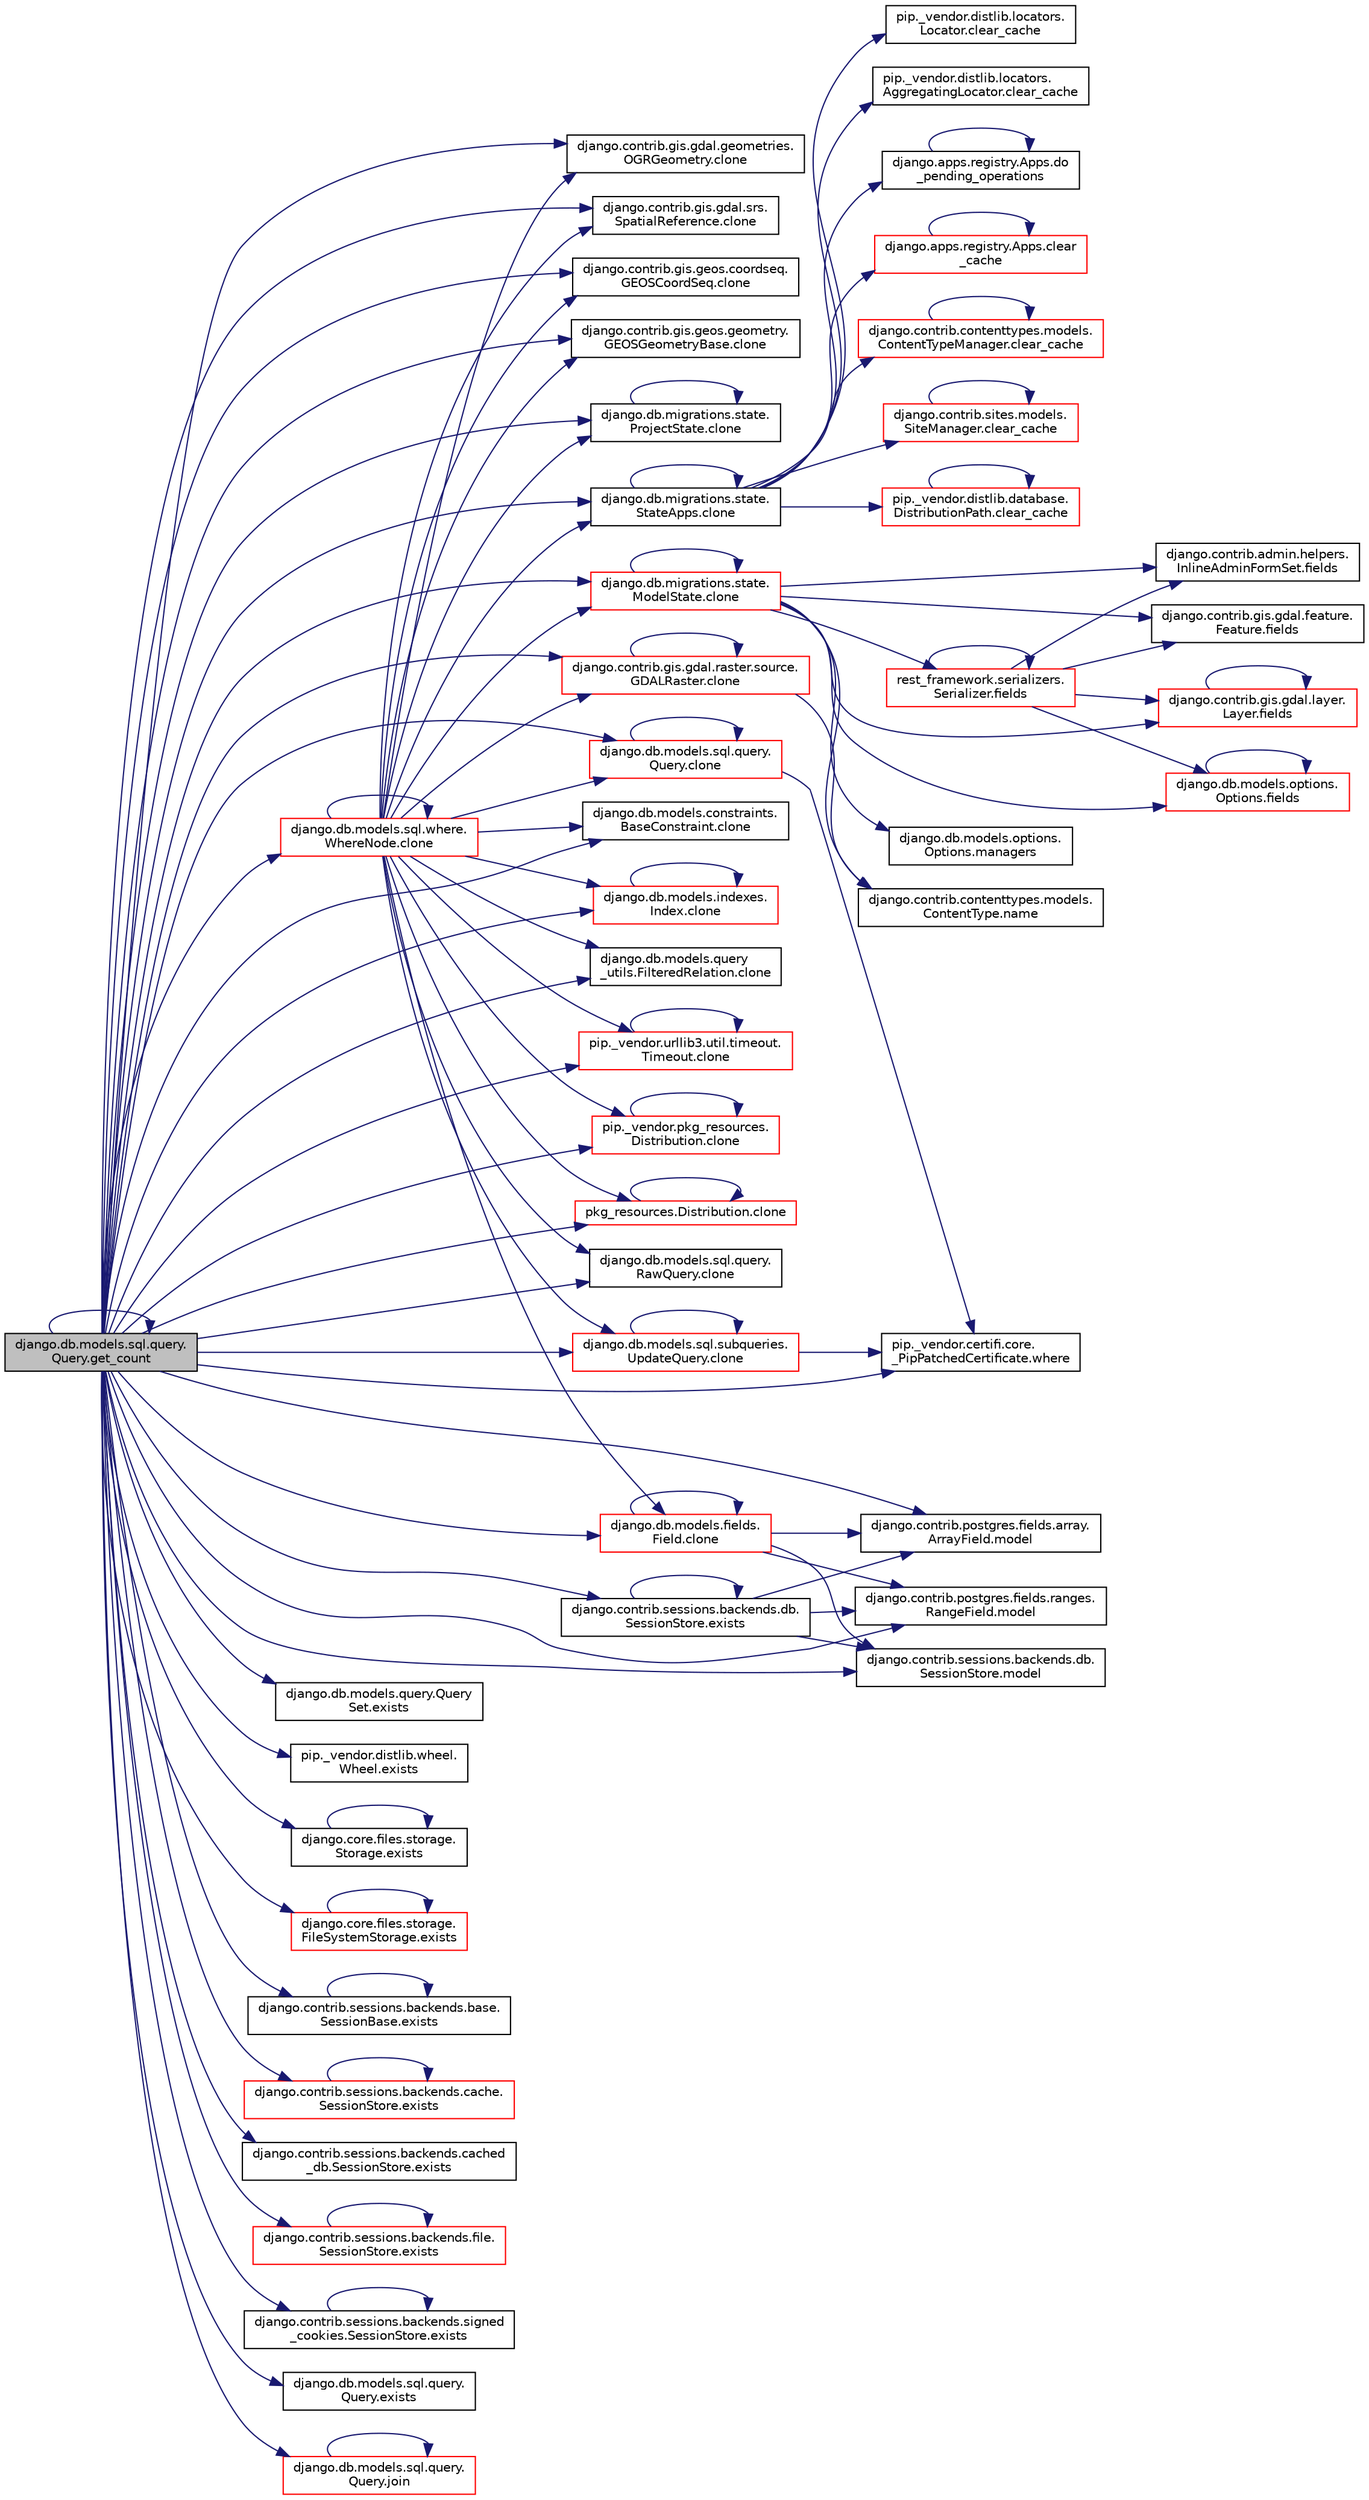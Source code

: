 digraph "django.db.models.sql.query.Query.get_count"
{
 // LATEX_PDF_SIZE
  edge [fontname="Helvetica",fontsize="10",labelfontname="Helvetica",labelfontsize="10"];
  node [fontname="Helvetica",fontsize="10",shape=record];
  rankdir="LR";
  Node1 [label="django.db.models.sql.query.\lQuery.get_count",height=0.2,width=0.4,color="black", fillcolor="grey75", style="filled", fontcolor="black",tooltip=" "];
  Node1 -> Node2 [color="midnightblue",fontsize="10",style="solid",fontname="Helvetica"];
  Node2 [label="django.contrib.gis.gdal.geometries.\lOGRGeometry.clone",height=0.2,width=0.4,color="black", fillcolor="white", style="filled",URL="$dd/d78/classdjango_1_1contrib_1_1gis_1_1gdal_1_1geometries_1_1_o_g_r_geometry.html#aa632a5e07e0facf26b59c993c332b863",tooltip=" "];
  Node1 -> Node3 [color="midnightblue",fontsize="10",style="solid",fontname="Helvetica"];
  Node3 [label="django.contrib.gis.gdal.srs.\lSpatialReference.clone",height=0.2,width=0.4,color="black", fillcolor="white", style="filled",URL="$d7/dda/classdjango_1_1contrib_1_1gis_1_1gdal_1_1srs_1_1_spatial_reference.html#ab518a573c006e7fd51d3c611f1e3d5d1",tooltip=" "];
  Node1 -> Node4 [color="midnightblue",fontsize="10",style="solid",fontname="Helvetica"];
  Node4 [label="django.contrib.gis.geos.coordseq.\lGEOSCoordSeq.clone",height=0.2,width=0.4,color="black", fillcolor="white", style="filled",URL="$d5/d0c/classdjango_1_1contrib_1_1gis_1_1geos_1_1coordseq_1_1_g_e_o_s_coord_seq.html#aa6bb2cfdaa60bf19cc387c4ab5747e79",tooltip=" "];
  Node1 -> Node5 [color="midnightblue",fontsize="10",style="solid",fontname="Helvetica"];
  Node5 [label="django.contrib.gis.geos.geometry.\lGEOSGeometryBase.clone",height=0.2,width=0.4,color="black", fillcolor="white", style="filled",URL="$d0/d97/classdjango_1_1contrib_1_1gis_1_1geos_1_1geometry_1_1_g_e_o_s_geometry_base.html#aaf92d5e776a1fedcb39b52a36e4dabb1",tooltip=" "];
  Node1 -> Node6 [color="midnightblue",fontsize="10",style="solid",fontname="Helvetica"];
  Node6 [label="django.db.migrations.state.\lProjectState.clone",height=0.2,width=0.4,color="black", fillcolor="white", style="filled",URL="$de/db2/classdjango_1_1db_1_1migrations_1_1state_1_1_project_state.html#a22b8c0c95a34494529722755f2f7fb08",tooltip=" "];
  Node6 -> Node6 [color="midnightblue",fontsize="10",style="solid",fontname="Helvetica"];
  Node1 -> Node7 [color="midnightblue",fontsize="10",style="solid",fontname="Helvetica"];
  Node7 [label="django.db.migrations.state.\lStateApps.clone",height=0.2,width=0.4,color="black", fillcolor="white", style="filled",URL="$d3/d9a/classdjango_1_1db_1_1migrations_1_1state_1_1_state_apps.html#a821944752bc7080daff8c38bb20e3943",tooltip=" "];
  Node7 -> Node8 [color="midnightblue",fontsize="10",style="solid",fontname="Helvetica"];
  Node8 [label="django.apps.registry.Apps.clear\l_cache",height=0.2,width=0.4,color="red", fillcolor="white", style="filled",URL="$d8/d34/classdjango_1_1apps_1_1registry_1_1_apps.html#a3dabf3bb1475c2e1ce598cf59420d96c",tooltip=" "];
  Node8 -> Node8 [color="midnightblue",fontsize="10",style="solid",fontname="Helvetica"];
  Node7 -> Node114 [color="midnightblue",fontsize="10",style="solid",fontname="Helvetica"];
  Node114 [label="django.contrib.contenttypes.models.\lContentTypeManager.clear_cache",height=0.2,width=0.4,color="red", fillcolor="white", style="filled",URL="$d0/dbc/classdjango_1_1contrib_1_1contenttypes_1_1models_1_1_content_type_manager.html#a8c0e3cd09eab9f713c1f4d2dda32d97c",tooltip=" "];
  Node114 -> Node114 [color="midnightblue",fontsize="10",style="solid",fontname="Helvetica"];
  Node7 -> Node116 [color="midnightblue",fontsize="10",style="solid",fontname="Helvetica"];
  Node116 [label="django.contrib.sites.models.\lSiteManager.clear_cache",height=0.2,width=0.4,color="red", fillcolor="white", style="filled",URL="$d9/d9e/classdjango_1_1contrib_1_1sites_1_1models_1_1_site_manager.html#add1b963e98668e941563915da7a3c99f",tooltip=" "];
  Node116 -> Node116 [color="midnightblue",fontsize="10",style="solid",fontname="Helvetica"];
  Node7 -> Node5527 [color="midnightblue",fontsize="10",style="solid",fontname="Helvetica"];
  Node5527 [label="pip._vendor.distlib.database.\lDistributionPath.clear_cache",height=0.2,width=0.4,color="red", fillcolor="white", style="filled",URL="$d3/d8a/classpip_1_1__vendor_1_1distlib_1_1database_1_1_distribution_path.html#a576c17cc01238d807b4cc7b833001b0b",tooltip=" "];
  Node5527 -> Node5527 [color="midnightblue",fontsize="10",style="solid",fontname="Helvetica"];
  Node7 -> Node5529 [color="midnightblue",fontsize="10",style="solid",fontname="Helvetica"];
  Node5529 [label="pip._vendor.distlib.locators.\lLocator.clear_cache",height=0.2,width=0.4,color="black", fillcolor="white", style="filled",URL="$df/dda/classpip_1_1__vendor_1_1distlib_1_1locators_1_1_locator.html#aa8e1b24125b3cecddfa873c5ded5f3bb",tooltip=" "];
  Node7 -> Node5530 [color="midnightblue",fontsize="10",style="solid",fontname="Helvetica"];
  Node5530 [label="pip._vendor.distlib.locators.\lAggregatingLocator.clear_cache",height=0.2,width=0.4,color="black", fillcolor="white", style="filled",URL="$d3/de8/classpip_1_1__vendor_1_1distlib_1_1locators_1_1_aggregating_locator.html#a937d4d11aa45376977d68da1656ae82a",tooltip=" "];
  Node7 -> Node7 [color="midnightblue",fontsize="10",style="solid",fontname="Helvetica"];
  Node7 -> Node5531 [color="midnightblue",fontsize="10",style="solid",fontname="Helvetica"];
  Node5531 [label="django.apps.registry.Apps.do\l_pending_operations",height=0.2,width=0.4,color="black", fillcolor="white", style="filled",URL="$d8/d34/classdjango_1_1apps_1_1registry_1_1_apps.html#a4e7a349e650b3d4b0b70ce5554f59ed2",tooltip=" "];
  Node5531 -> Node5531 [color="midnightblue",fontsize="10",style="solid",fontname="Helvetica"];
  Node1 -> Node1520 [color="midnightblue",fontsize="10",style="solid",fontname="Helvetica"];
  Node1520 [label="django.db.migrations.state.\lModelState.clone",height=0.2,width=0.4,color="red", fillcolor="white", style="filled",URL="$d1/d62/classdjango_1_1db_1_1migrations_1_1state_1_1_model_state.html#ab5feb03ae6d22923dd5029a5cfb8abb0",tooltip=" "];
  Node1520 -> Node1520 [color="midnightblue",fontsize="10",style="solid",fontname="Helvetica"];
  Node1520 -> Node701 [color="midnightblue",fontsize="10",style="solid",fontname="Helvetica"];
  Node701 [label="django.contrib.admin.helpers.\lInlineAdminFormSet.fields",height=0.2,width=0.4,color="black", fillcolor="white", style="filled",URL="$db/d43/classdjango_1_1contrib_1_1admin_1_1helpers_1_1_inline_admin_form_set.html#a05da4b8d8905c6773882ad9d9219e56f",tooltip=" "];
  Node1520 -> Node702 [color="midnightblue",fontsize="10",style="solid",fontname="Helvetica"];
  Node702 [label="django.contrib.gis.gdal.feature.\lFeature.fields",height=0.2,width=0.4,color="black", fillcolor="white", style="filled",URL="$db/d34/classdjango_1_1contrib_1_1gis_1_1gdal_1_1feature_1_1_feature.html#a8cfc80966af7ca71369fc1b2c511f7d2",tooltip=" "];
  Node1520 -> Node703 [color="midnightblue",fontsize="10",style="solid",fontname="Helvetica"];
  Node703 [label="django.contrib.gis.gdal.layer.\lLayer.fields",height=0.2,width=0.4,color="red", fillcolor="white", style="filled",URL="$d9/d84/classdjango_1_1contrib_1_1gis_1_1gdal_1_1layer_1_1_layer.html#a6343afa888079fc224c68c4d69d0ae4c",tooltip=" "];
  Node703 -> Node703 [color="midnightblue",fontsize="10",style="solid",fontname="Helvetica"];
  Node1520 -> Node706 [color="midnightblue",fontsize="10",style="solid",fontname="Helvetica"];
  Node706 [label="django.db.models.options.\lOptions.fields",height=0.2,width=0.4,color="red", fillcolor="white", style="filled",URL="$d4/d60/classdjango_1_1db_1_1models_1_1options_1_1_options.html#aad34b611171b74c47280b50bd350a7b5",tooltip=" "];
  Node706 -> Node706 [color="midnightblue",fontsize="10",style="solid",fontname="Helvetica"];
  Node1520 -> Node711 [color="midnightblue",fontsize="10",style="solid",fontname="Helvetica"];
  Node711 [label="rest_framework.serializers.\lSerializer.fields",height=0.2,width=0.4,color="red", fillcolor="white", style="filled",URL="$de/daf/classrest__framework_1_1serializers_1_1_serializer.html#a304b94e9bf70334bb75af37586bb82fd",tooltip=" "];
  Node711 -> Node701 [color="midnightblue",fontsize="10",style="solid",fontname="Helvetica"];
  Node711 -> Node702 [color="midnightblue",fontsize="10",style="solid",fontname="Helvetica"];
  Node711 -> Node703 [color="midnightblue",fontsize="10",style="solid",fontname="Helvetica"];
  Node711 -> Node706 [color="midnightblue",fontsize="10",style="solid",fontname="Helvetica"];
  Node711 -> Node711 [color="midnightblue",fontsize="10",style="solid",fontname="Helvetica"];
  Node1520 -> Node1521 [color="midnightblue",fontsize="10",style="solid",fontname="Helvetica"];
  Node1521 [label="django.db.models.options.\lOptions.managers",height=0.2,width=0.4,color="black", fillcolor="white", style="filled",URL="$d4/d60/classdjango_1_1db_1_1models_1_1options_1_1_options.html#a3d55917fed78a04df630be722037235f",tooltip=" "];
  Node1520 -> Node11 [color="midnightblue",fontsize="10",style="solid",fontname="Helvetica"];
  Node11 [label="django.contrib.contenttypes.models.\lContentType.name",height=0.2,width=0.4,color="black", fillcolor="white", style="filled",URL="$d6/d20/classdjango_1_1contrib_1_1contenttypes_1_1models_1_1_content_type.html#a1577e45d8940ca8ce7032df05c0920f1",tooltip=" "];
  Node1 -> Node1568 [color="midnightblue",fontsize="10",style="solid",fontname="Helvetica"];
  Node1568 [label="django.db.models.constraints.\lBaseConstraint.clone",height=0.2,width=0.4,color="black", fillcolor="white", style="filled",URL="$da/d8b/classdjango_1_1db_1_1models_1_1constraints_1_1_base_constraint.html#aa8f687025c9ab3afd1c3e0be4aeb38e5",tooltip=" "];
  Node1 -> Node1569 [color="midnightblue",fontsize="10",style="solid",fontname="Helvetica"];
  Node1569 [label="django.db.models.fields.\lField.clone",height=0.2,width=0.4,color="red", fillcolor="white", style="filled",URL="$db/d75/classdjango_1_1db_1_1models_1_1fields_1_1_field.html#ae8df23501cdf746b169871b4c3b8fd68",tooltip=" "];
  Node1569 -> Node1569 [color="midnightblue",fontsize="10",style="solid",fontname="Helvetica"];
  Node1569 -> Node185 [color="midnightblue",fontsize="10",style="solid",fontname="Helvetica"];
  Node185 [label="django.contrib.postgres.fields.array.\lArrayField.model",height=0.2,width=0.4,color="black", fillcolor="white", style="filled",URL="$dc/ddf/classdjango_1_1contrib_1_1postgres_1_1fields_1_1array_1_1_array_field.html#a43ec884d709f829e50c6881dc369ce94",tooltip=" "];
  Node1569 -> Node186 [color="midnightblue",fontsize="10",style="solid",fontname="Helvetica"];
  Node186 [label="django.contrib.postgres.fields.ranges.\lRangeField.model",height=0.2,width=0.4,color="black", fillcolor="white", style="filled",URL="$d5/d99/classdjango_1_1contrib_1_1postgres_1_1fields_1_1ranges_1_1_range_field.html#a5f5cfd6917f141914484d606279cf20a",tooltip=" "];
  Node1569 -> Node187 [color="midnightblue",fontsize="10",style="solid",fontname="Helvetica"];
  Node187 [label="django.contrib.sessions.backends.db.\lSessionStore.model",height=0.2,width=0.4,color="black", fillcolor="white", style="filled",URL="$d2/d1a/classdjango_1_1contrib_1_1sessions_1_1backends_1_1db_1_1_session_store.html#a9b2f42869f296eab5fab4dd5867285df",tooltip=" "];
  Node1 -> Node1835 [color="midnightblue",fontsize="10",style="solid",fontname="Helvetica"];
  Node1835 [label="django.db.models.indexes.\lIndex.clone",height=0.2,width=0.4,color="red", fillcolor="white", style="filled",URL="$d9/de5/classdjango_1_1db_1_1models_1_1indexes_1_1_index.html#a4a72c5cec1fcccfa88858c5605fb6a3d",tooltip=" "];
  Node1835 -> Node1835 [color="midnightblue",fontsize="10",style="solid",fontname="Helvetica"];
  Node1 -> Node1836 [color="midnightblue",fontsize="10",style="solid",fontname="Helvetica"];
  Node1836 [label="django.db.models.query\l_utils.FilteredRelation.clone",height=0.2,width=0.4,color="black", fillcolor="white", style="filled",URL="$d0/d2b/classdjango_1_1db_1_1models_1_1query__utils_1_1_filtered_relation.html#a9f4dae850af9de18248db090365c8ae6",tooltip=" "];
  Node1 -> Node1837 [color="midnightblue",fontsize="10",style="solid",fontname="Helvetica"];
  Node1837 [label="django.db.models.sql.query.\lQuery.clone",height=0.2,width=0.4,color="red", fillcolor="white", style="filled",URL="$d6/d30/classdjango_1_1db_1_1models_1_1sql_1_1query_1_1_query.html#a1a0da276f10cd0bf92b0b5c038210ec0",tooltip=" "];
  Node1837 -> Node1837 [color="midnightblue",fontsize="10",style="solid",fontname="Helvetica"];
  Node1837 -> Node1840 [color="midnightblue",fontsize="10",style="solid",fontname="Helvetica"];
  Node1840 [label="pip._vendor.certifi.core.\l_PipPatchedCertificate.where",height=0.2,width=0.4,color="black", fillcolor="white", style="filled",URL="$d3/df5/classpip_1_1__vendor_1_1certifi_1_1core_1_1___pip_patched_certificate.html#a7cc4a1df1f18e3d7c7fcc2ddcaf98ba4",tooltip=" "];
  Node1 -> Node1841 [color="midnightblue",fontsize="10",style="solid",fontname="Helvetica"];
  Node1841 [label="django.db.models.sql.subqueries.\lUpdateQuery.clone",height=0.2,width=0.4,color="red", fillcolor="white", style="filled",URL="$d5/de4/classdjango_1_1db_1_1models_1_1sql_1_1subqueries_1_1_update_query.html#aa27f04cebfd03635df399ef4c8a4b203",tooltip=" "];
  Node1841 -> Node1841 [color="midnightblue",fontsize="10",style="solid",fontname="Helvetica"];
  Node1841 -> Node1840 [color="midnightblue",fontsize="10",style="solid",fontname="Helvetica"];
  Node1 -> Node1870 [color="midnightblue",fontsize="10",style="solid",fontname="Helvetica"];
  Node1870 [label="django.db.models.sql.where.\lWhereNode.clone",height=0.2,width=0.4,color="red", fillcolor="white", style="filled",URL="$db/da3/classdjango_1_1db_1_1models_1_1sql_1_1where_1_1_where_node.html#aa169773c5fb2dda662bec5946ed79263",tooltip=" "];
  Node1870 -> Node2 [color="midnightblue",fontsize="10",style="solid",fontname="Helvetica"];
  Node1870 -> Node3 [color="midnightblue",fontsize="10",style="solid",fontname="Helvetica"];
  Node1870 -> Node4 [color="midnightblue",fontsize="10",style="solid",fontname="Helvetica"];
  Node1870 -> Node5 [color="midnightblue",fontsize="10",style="solid",fontname="Helvetica"];
  Node1870 -> Node6 [color="midnightblue",fontsize="10",style="solid",fontname="Helvetica"];
  Node1870 -> Node7 [color="midnightblue",fontsize="10",style="solid",fontname="Helvetica"];
  Node1870 -> Node1520 [color="midnightblue",fontsize="10",style="solid",fontname="Helvetica"];
  Node1870 -> Node1568 [color="midnightblue",fontsize="10",style="solid",fontname="Helvetica"];
  Node1870 -> Node1569 [color="midnightblue",fontsize="10",style="solid",fontname="Helvetica"];
  Node1870 -> Node1835 [color="midnightblue",fontsize="10",style="solid",fontname="Helvetica"];
  Node1870 -> Node1836 [color="midnightblue",fontsize="10",style="solid",fontname="Helvetica"];
  Node1870 -> Node1837 [color="midnightblue",fontsize="10",style="solid",fontname="Helvetica"];
  Node1870 -> Node1841 [color="midnightblue",fontsize="10",style="solid",fontname="Helvetica"];
  Node1870 -> Node1870 [color="midnightblue",fontsize="10",style="solid",fontname="Helvetica"];
  Node1870 -> Node1875 [color="midnightblue",fontsize="10",style="solid",fontname="Helvetica"];
  Node1875 [label="pip._vendor.urllib3.util.timeout.\lTimeout.clone",height=0.2,width=0.4,color="red", fillcolor="white", style="filled",URL="$d7/d0f/classpip_1_1__vendor_1_1urllib3_1_1util_1_1timeout_1_1_timeout.html#adf3e93289276c7920b5bfa24ce7ad651",tooltip=" "];
  Node1875 -> Node1875 [color="midnightblue",fontsize="10",style="solid",fontname="Helvetica"];
  Node1870 -> Node1879 [color="midnightblue",fontsize="10",style="solid",fontname="Helvetica"];
  Node1879 [label="pip._vendor.pkg_resources.\lDistribution.clone",height=0.2,width=0.4,color="red", fillcolor="white", style="filled",URL="$d0/ddb/classpip_1_1__vendor_1_1pkg__resources_1_1_distribution.html#a9928966be415e533c49972011db1a5a2",tooltip=" "];
  Node1879 -> Node1879 [color="midnightblue",fontsize="10",style="solid",fontname="Helvetica"];
  Node1870 -> Node1884 [color="midnightblue",fontsize="10",style="solid",fontname="Helvetica"];
  Node1884 [label="pkg_resources.Distribution.clone",height=0.2,width=0.4,color="red", fillcolor="white", style="filled",URL="$d8/d25/classpkg__resources_1_1_distribution.html#a3efa2d30d3271d07ebea1943f13db873",tooltip=" "];
  Node1884 -> Node1884 [color="midnightblue",fontsize="10",style="solid",fontname="Helvetica"];
  Node1870 -> Node1885 [color="midnightblue",fontsize="10",style="solid",fontname="Helvetica"];
  Node1885 [label="django.contrib.gis.gdal.raster.source.\lGDALRaster.clone",height=0.2,width=0.4,color="red", fillcolor="white", style="filled",URL="$db/dff/classdjango_1_1contrib_1_1gis_1_1gdal_1_1raster_1_1source_1_1_g_d_a_l_raster.html#ab942a134825c7588400201443c9fd128",tooltip=" "];
  Node1885 -> Node1885 [color="midnightblue",fontsize="10",style="solid",fontname="Helvetica"];
  Node1885 -> Node11 [color="midnightblue",fontsize="10",style="solid",fontname="Helvetica"];
  Node1870 -> Node1892 [color="midnightblue",fontsize="10",style="solid",fontname="Helvetica"];
  Node1892 [label="django.db.models.sql.query.\lRawQuery.clone",height=0.2,width=0.4,color="black", fillcolor="white", style="filled",URL="$db/dfa/classdjango_1_1db_1_1models_1_1sql_1_1query_1_1_raw_query.html#a41e402ece12880e64e595a71991cd8bb",tooltip=" "];
  Node1 -> Node1875 [color="midnightblue",fontsize="10",style="solid",fontname="Helvetica"];
  Node1 -> Node1879 [color="midnightblue",fontsize="10",style="solid",fontname="Helvetica"];
  Node1 -> Node1884 [color="midnightblue",fontsize="10",style="solid",fontname="Helvetica"];
  Node1 -> Node1885 [color="midnightblue",fontsize="10",style="solid",fontname="Helvetica"];
  Node1 -> Node1892 [color="midnightblue",fontsize="10",style="solid",fontname="Helvetica"];
  Node1 -> Node2762 [color="midnightblue",fontsize="10",style="solid",fontname="Helvetica"];
  Node2762 [label="django.db.models.query.Query\lSet.exists",height=0.2,width=0.4,color="black", fillcolor="white", style="filled",URL="$dd/d94/classdjango_1_1db_1_1models_1_1query_1_1_query_set.html#a339afd2d0cb4b7149a8ffb53a5361659",tooltip=" "];
  Node1 -> Node2763 [color="midnightblue",fontsize="10",style="solid",fontname="Helvetica"];
  Node2763 [label="pip._vendor.distlib.wheel.\lWheel.exists",height=0.2,width=0.4,color="black", fillcolor="white", style="filled",URL="$d1/d0b/classpip_1_1__vendor_1_1distlib_1_1wheel_1_1_wheel.html#a20a7741e7497c517c6794789f5933cbb",tooltip=" "];
  Node1 -> Node2764 [color="midnightblue",fontsize="10",style="solid",fontname="Helvetica"];
  Node2764 [label="django.core.files.storage.\lStorage.exists",height=0.2,width=0.4,color="black", fillcolor="white", style="filled",URL="$dc/dad/classdjango_1_1core_1_1files_1_1storage_1_1_storage.html#a7ccdb62950895428ed32184c7c3138e8",tooltip=" "];
  Node2764 -> Node2764 [color="midnightblue",fontsize="10",style="solid",fontname="Helvetica"];
  Node1 -> Node2765 [color="midnightblue",fontsize="10",style="solid",fontname="Helvetica"];
  Node2765 [label="django.core.files.storage.\lFileSystemStorage.exists",height=0.2,width=0.4,color="red", fillcolor="white", style="filled",URL="$db/da8/classdjango_1_1core_1_1files_1_1storage_1_1_file_system_storage.html#a7f2e95bec3b31a3256b247f732fcade2",tooltip=" "];
  Node2765 -> Node2765 [color="midnightblue",fontsize="10",style="solid",fontname="Helvetica"];
  Node1 -> Node2766 [color="midnightblue",fontsize="10",style="solid",fontname="Helvetica"];
  Node2766 [label="django.contrib.sessions.backends.base.\lSessionBase.exists",height=0.2,width=0.4,color="black", fillcolor="white", style="filled",URL="$d1/d6e/classdjango_1_1contrib_1_1sessions_1_1backends_1_1base_1_1_session_base.html#a2bde9dd652f030d6d5a4142f01a38f84",tooltip=" "];
  Node2766 -> Node2766 [color="midnightblue",fontsize="10",style="solid",fontname="Helvetica"];
  Node1 -> Node2767 [color="midnightblue",fontsize="10",style="solid",fontname="Helvetica"];
  Node2767 [label="django.contrib.sessions.backends.cache.\lSessionStore.exists",height=0.2,width=0.4,color="red", fillcolor="white", style="filled",URL="$df/d0f/classdjango_1_1contrib_1_1sessions_1_1backends_1_1cache_1_1_session_store.html#a6d29fda92286a7f35ce56c4cede1e965",tooltip=" "];
  Node2767 -> Node2767 [color="midnightblue",fontsize="10",style="solid",fontname="Helvetica"];
  Node1 -> Node2768 [color="midnightblue",fontsize="10",style="solid",fontname="Helvetica"];
  Node2768 [label="django.contrib.sessions.backends.cached\l_db.SessionStore.exists",height=0.2,width=0.4,color="black", fillcolor="white", style="filled",URL="$d9/dd2/classdjango_1_1contrib_1_1sessions_1_1backends_1_1cached__db_1_1_session_store.html#adb2a92b69573a172329c32daba268aaa",tooltip=" "];
  Node1 -> Node2769 [color="midnightblue",fontsize="10",style="solid",fontname="Helvetica"];
  Node2769 [label="django.contrib.sessions.backends.db.\lSessionStore.exists",height=0.2,width=0.4,color="black", fillcolor="white", style="filled",URL="$d2/d1a/classdjango_1_1contrib_1_1sessions_1_1backends_1_1db_1_1_session_store.html#a9bb284376fd71f049adff533a6308974",tooltip=" "];
  Node2769 -> Node2769 [color="midnightblue",fontsize="10",style="solid",fontname="Helvetica"];
  Node2769 -> Node185 [color="midnightblue",fontsize="10",style="solid",fontname="Helvetica"];
  Node2769 -> Node186 [color="midnightblue",fontsize="10",style="solid",fontname="Helvetica"];
  Node2769 -> Node187 [color="midnightblue",fontsize="10",style="solid",fontname="Helvetica"];
  Node1 -> Node2770 [color="midnightblue",fontsize="10",style="solid",fontname="Helvetica"];
  Node2770 [label="django.contrib.sessions.backends.file.\lSessionStore.exists",height=0.2,width=0.4,color="red", fillcolor="white", style="filled",URL="$dc/dba/classdjango_1_1contrib_1_1sessions_1_1backends_1_1file_1_1_session_store.html#aeb70b388542cc809358852710756e893",tooltip=" "];
  Node2770 -> Node2770 [color="midnightblue",fontsize="10",style="solid",fontname="Helvetica"];
  Node1 -> Node2771 [color="midnightblue",fontsize="10",style="solid",fontname="Helvetica"];
  Node2771 [label="django.contrib.sessions.backends.signed\l_cookies.SessionStore.exists",height=0.2,width=0.4,color="black", fillcolor="white", style="filled",URL="$d4/da0/classdjango_1_1contrib_1_1sessions_1_1backends_1_1signed__cookies_1_1_session_store.html#a503e0501ed47a0ed75b567ac918ebeeb",tooltip=" "];
  Node2771 -> Node2771 [color="midnightblue",fontsize="10",style="solid",fontname="Helvetica"];
  Node1 -> Node2772 [color="midnightblue",fontsize="10",style="solid",fontname="Helvetica"];
  Node2772 [label="django.db.models.sql.query.\lQuery.exists",height=0.2,width=0.4,color="black", fillcolor="white", style="filled",URL="$d6/d30/classdjango_1_1db_1_1models_1_1sql_1_1query_1_1_query.html#ad19880a7f0e4392db42f335f59b30f11",tooltip=" "];
  Node1 -> Node1 [color="midnightblue",fontsize="10",style="solid",fontname="Helvetica"];
  Node1 -> Node812 [color="midnightblue",fontsize="10",style="solid",fontname="Helvetica"];
  Node812 [label="django.db.models.sql.query.\lQuery.join",height=0.2,width=0.4,color="red", fillcolor="white", style="filled",URL="$d6/d30/classdjango_1_1db_1_1models_1_1sql_1_1query_1_1_query.html#a04fd40bf5f3d525ee7239445a1cf0a55",tooltip=" "];
  Node812 -> Node812 [color="midnightblue",fontsize="10",style="solid",fontname="Helvetica"];
  Node1 -> Node185 [color="midnightblue",fontsize="10",style="solid",fontname="Helvetica"];
  Node1 -> Node186 [color="midnightblue",fontsize="10",style="solid",fontname="Helvetica"];
  Node1 -> Node187 [color="midnightblue",fontsize="10",style="solid",fontname="Helvetica"];
  Node1 -> Node1840 [color="midnightblue",fontsize="10",style="solid",fontname="Helvetica"];
}
